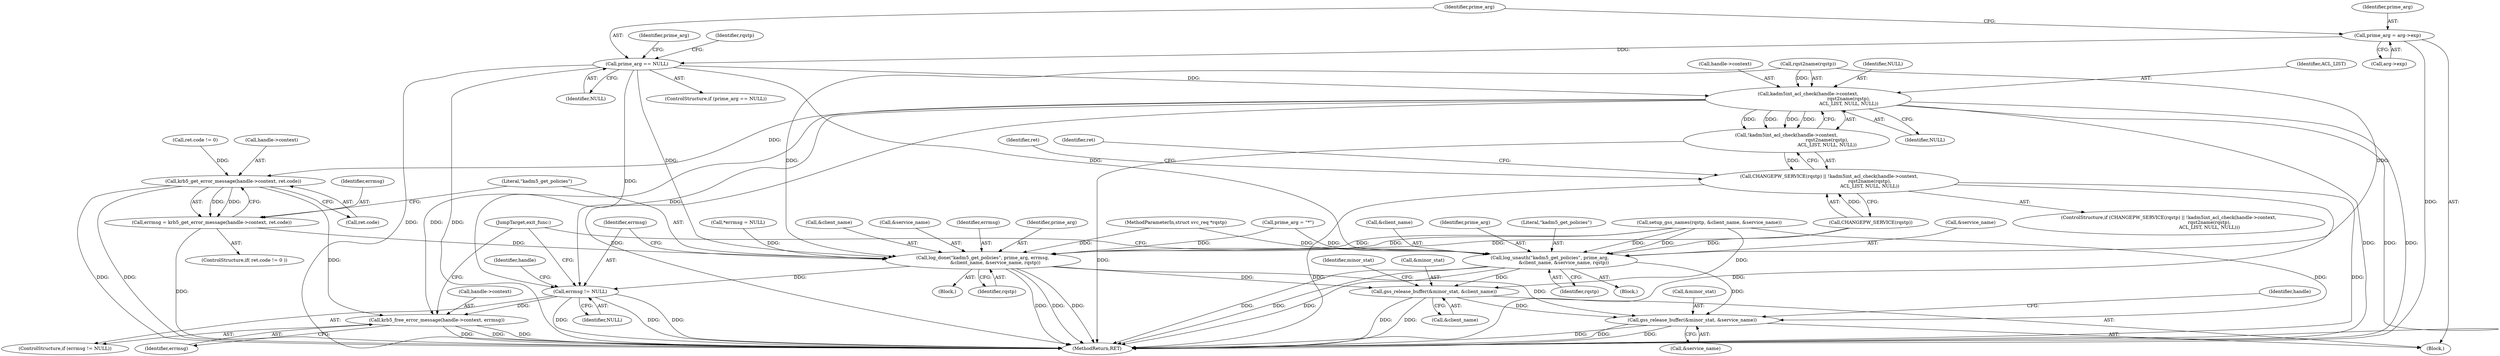 digraph "0_krb5_83ed75feba32e46f736fcce0d96a0445f29b96c2_9@pointer" {
"1000170" [label="(Call,prime_arg = arg->exp)"];
"1000176" [label="(Call,prime_arg == NULL)"];
"1000187" [label="(Call,kadm5int_acl_check(handle->context,\n                                                       rqst2name(rqstp),\n                                                       ACL_LIST, NULL, NULL))"];
"1000186" [label="(Call,!kadm5int_acl_check(handle->context,\n                                                       rqst2name(rqstp),\n                                                       ACL_LIST, NULL, NULL))"];
"1000183" [label="(Call,CHANGEPW_SERVICE(rqstp) || !kadm5int_acl_check(handle->context,\n                                                       rqst2name(rqstp),\n                                                       ACL_LIST, NULL, NULL))"];
"1000239" [label="(Call,krb5_get_error_message(handle->context, ret.code))"];
"1000237" [label="(Call,errmsg = krb5_get_error_message(handle->context, ret.code))"];
"1000246" [label="(Call,log_done(\"kadm5_get_policies\", prime_arg, errmsg,\n                 &client_name, &service_name, rqstp))"];
"1000256" [label="(Call,errmsg != NULL)"];
"1000259" [label="(Call,krb5_free_error_message(handle->context, errmsg))"];
"1000265" [label="(Call,gss_release_buffer(&minor_stat, &client_name))"];
"1000270" [label="(Call,gss_release_buffer(&minor_stat, &service_name))"];
"1000202" [label="(Call,log_unauth(\"kadm5_get_policies\", prime_arg,\n                   &client_name, &service_name, rqstp))"];
"1000182" [label="(ControlStructure,if (CHANGEPW_SERVICE(rqstp) || !kadm5int_acl_check(handle->context,\n                                                       rqst2name(rqstp),\n                                                       ACL_LIST, NULL, NULL)))"];
"1000188" [label="(Call,handle->context)"];
"1000175" [label="(ControlStructure,if (prime_arg == NULL))"];
"1000250" [label="(Call,&client_name)"];
"1000196" [label="(Block,)"];
"1000243" [label="(Call,ret.code)"];
"1000247" [label="(Literal,\"kadm5_get_policies\")"];
"1000258" [label="(Identifier,NULL)"];
"1000246" [label="(Call,log_done(\"kadm5_get_policies\", prime_arg, errmsg,\n                 &client_name, &service_name, rqstp))"];
"1000191" [label="(Call,rqst2name(rqstp))"];
"1000186" [label="(Call,!kadm5int_acl_check(handle->context,\n                                                       rqst2name(rqstp),\n                                                       ACL_LIST, NULL, NULL))"];
"1000232" [label="(Call,ret.code != 0)"];
"1000177" [label="(Identifier,prime_arg)"];
"1000257" [label="(Identifier,errmsg)"];
"1000273" [label="(Call,&service_name)"];
"1000252" [label="(Call,&service_name)"];
"1000194" [label="(Identifier,NULL)"];
"1000256" [label="(Call,errmsg != NULL)"];
"1000270" [label="(Call,gss_release_buffer(&minor_stat, &service_name))"];
"1000249" [label="(Identifier,errmsg)"];
"1000180" [label="(Identifier,prime_arg)"];
"1000205" [label="(Call,&client_name)"];
"1000248" [label="(Identifier,prime_arg)"];
"1000117" [label="(Call,*errmsg = NULL)"];
"1000171" [label="(Identifier,prime_arg)"];
"1000204" [label="(Identifier,prime_arg)"];
"1000184" [label="(Call,CHANGEPW_SERVICE(rqstp))"];
"1000156" [label="(Call,setup_gss_names(rqstp, &client_name, &service_name))"];
"1000271" [label="(Call,&minor_stat)"];
"1000214" [label="(Identifier,ret)"];
"1000203" [label="(Literal,\"kadm5_get_policies\")"];
"1000264" [label="(JumpTarget,exit_func:)"];
"1000211" [label="(Block,)"];
"1000183" [label="(Call,CHANGEPW_SERVICE(rqstp) || !kadm5int_acl_check(handle->context,\n                                                       rqst2name(rqstp),\n                                                       ACL_LIST, NULL, NULL))"];
"1000237" [label="(Call,errmsg = krb5_get_error_message(handle->context, ret.code))"];
"1000178" [label="(Identifier,NULL)"];
"1000240" [label="(Call,handle->context)"];
"1000266" [label="(Call,&minor_stat)"];
"1000207" [label="(Call,&service_name)"];
"1000187" [label="(Call,kadm5int_acl_check(handle->context,\n                                                       rqst2name(rqstp),\n                                                       ACL_LIST, NULL, NULL))"];
"1000265" [label="(Call,gss_release_buffer(&minor_stat, &client_name))"];
"1000255" [label="(ControlStructure,if (errmsg != NULL))"];
"1000103" [label="(Block,)"];
"1000102" [label="(MethodParameterIn,struct svc_req *rqstp)"];
"1000202" [label="(Call,log_unauth(\"kadm5_get_policies\", prime_arg,\n                   &client_name, &service_name, rqstp))"];
"1000195" [label="(Identifier,NULL)"];
"1000238" [label="(Identifier,errmsg)"];
"1000272" [label="(Identifier,minor_stat)"];
"1000268" [label="(Call,&client_name)"];
"1000179" [label="(Call,prime_arg = \"*\")"];
"1000263" [label="(Identifier,errmsg)"];
"1000176" [label="(Call,prime_arg == NULL)"];
"1000280" [label="(MethodReturn,RET)"];
"1000170" [label="(Call,prime_arg = arg->exp)"];
"1000261" [label="(Identifier,handle)"];
"1000231" [label="(ControlStructure,if( ret.code != 0 ))"];
"1000260" [label="(Call,handle->context)"];
"1000276" [label="(Identifier,handle)"];
"1000209" [label="(Identifier,rqstp)"];
"1000259" [label="(Call,krb5_free_error_message(handle->context, errmsg))"];
"1000172" [label="(Call,arg->exp)"];
"1000185" [label="(Identifier,rqstp)"];
"1000199" [label="(Identifier,ret)"];
"1000193" [label="(Identifier,ACL_LIST)"];
"1000239" [label="(Call,krb5_get_error_message(handle->context, ret.code))"];
"1000254" [label="(Identifier,rqstp)"];
"1000170" -> "1000103"  [label="AST: "];
"1000170" -> "1000172"  [label="CFG: "];
"1000171" -> "1000170"  [label="AST: "];
"1000172" -> "1000170"  [label="AST: "];
"1000177" -> "1000170"  [label="CFG: "];
"1000170" -> "1000280"  [label="DDG: "];
"1000170" -> "1000176"  [label="DDG: "];
"1000176" -> "1000175"  [label="AST: "];
"1000176" -> "1000178"  [label="CFG: "];
"1000177" -> "1000176"  [label="AST: "];
"1000178" -> "1000176"  [label="AST: "];
"1000180" -> "1000176"  [label="CFG: "];
"1000185" -> "1000176"  [label="CFG: "];
"1000176" -> "1000280"  [label="DDG: "];
"1000176" -> "1000280"  [label="DDG: "];
"1000176" -> "1000187"  [label="DDG: "];
"1000176" -> "1000202"  [label="DDG: "];
"1000176" -> "1000246"  [label="DDG: "];
"1000176" -> "1000256"  [label="DDG: "];
"1000187" -> "1000186"  [label="AST: "];
"1000187" -> "1000195"  [label="CFG: "];
"1000188" -> "1000187"  [label="AST: "];
"1000191" -> "1000187"  [label="AST: "];
"1000193" -> "1000187"  [label="AST: "];
"1000194" -> "1000187"  [label="AST: "];
"1000195" -> "1000187"  [label="AST: "];
"1000186" -> "1000187"  [label="CFG: "];
"1000187" -> "1000280"  [label="DDG: "];
"1000187" -> "1000280"  [label="DDG: "];
"1000187" -> "1000280"  [label="DDG: "];
"1000187" -> "1000280"  [label="DDG: "];
"1000187" -> "1000186"  [label="DDG: "];
"1000187" -> "1000186"  [label="DDG: "];
"1000187" -> "1000186"  [label="DDG: "];
"1000187" -> "1000186"  [label="DDG: "];
"1000191" -> "1000187"  [label="DDG: "];
"1000187" -> "1000239"  [label="DDG: "];
"1000187" -> "1000256"  [label="DDG: "];
"1000187" -> "1000259"  [label="DDG: "];
"1000186" -> "1000183"  [label="AST: "];
"1000183" -> "1000186"  [label="CFG: "];
"1000186" -> "1000280"  [label="DDG: "];
"1000186" -> "1000183"  [label="DDG: "];
"1000183" -> "1000182"  [label="AST: "];
"1000183" -> "1000184"  [label="CFG: "];
"1000184" -> "1000183"  [label="AST: "];
"1000199" -> "1000183"  [label="CFG: "];
"1000214" -> "1000183"  [label="CFG: "];
"1000183" -> "1000280"  [label="DDG: "];
"1000183" -> "1000280"  [label="DDG: "];
"1000183" -> "1000280"  [label="DDG: "];
"1000184" -> "1000183"  [label="DDG: "];
"1000239" -> "1000237"  [label="AST: "];
"1000239" -> "1000243"  [label="CFG: "];
"1000240" -> "1000239"  [label="AST: "];
"1000243" -> "1000239"  [label="AST: "];
"1000237" -> "1000239"  [label="CFG: "];
"1000239" -> "1000280"  [label="DDG: "];
"1000239" -> "1000280"  [label="DDG: "];
"1000239" -> "1000237"  [label="DDG: "];
"1000239" -> "1000237"  [label="DDG: "];
"1000232" -> "1000239"  [label="DDG: "];
"1000239" -> "1000259"  [label="DDG: "];
"1000237" -> "1000231"  [label="AST: "];
"1000238" -> "1000237"  [label="AST: "];
"1000247" -> "1000237"  [label="CFG: "];
"1000237" -> "1000280"  [label="DDG: "];
"1000237" -> "1000246"  [label="DDG: "];
"1000246" -> "1000211"  [label="AST: "];
"1000246" -> "1000254"  [label="CFG: "];
"1000247" -> "1000246"  [label="AST: "];
"1000248" -> "1000246"  [label="AST: "];
"1000249" -> "1000246"  [label="AST: "];
"1000250" -> "1000246"  [label="AST: "];
"1000252" -> "1000246"  [label="AST: "];
"1000254" -> "1000246"  [label="AST: "];
"1000257" -> "1000246"  [label="CFG: "];
"1000246" -> "1000280"  [label="DDG: "];
"1000246" -> "1000280"  [label="DDG: "];
"1000246" -> "1000280"  [label="DDG: "];
"1000179" -> "1000246"  [label="DDG: "];
"1000117" -> "1000246"  [label="DDG: "];
"1000156" -> "1000246"  [label="DDG: "];
"1000156" -> "1000246"  [label="DDG: "];
"1000184" -> "1000246"  [label="DDG: "];
"1000191" -> "1000246"  [label="DDG: "];
"1000102" -> "1000246"  [label="DDG: "];
"1000246" -> "1000256"  [label="DDG: "];
"1000246" -> "1000265"  [label="DDG: "];
"1000246" -> "1000270"  [label="DDG: "];
"1000256" -> "1000255"  [label="AST: "];
"1000256" -> "1000258"  [label="CFG: "];
"1000257" -> "1000256"  [label="AST: "];
"1000258" -> "1000256"  [label="AST: "];
"1000261" -> "1000256"  [label="CFG: "];
"1000264" -> "1000256"  [label="CFG: "];
"1000256" -> "1000280"  [label="DDG: "];
"1000256" -> "1000280"  [label="DDG: "];
"1000256" -> "1000280"  [label="DDG: "];
"1000256" -> "1000259"  [label="DDG: "];
"1000259" -> "1000255"  [label="AST: "];
"1000259" -> "1000263"  [label="CFG: "];
"1000260" -> "1000259"  [label="AST: "];
"1000263" -> "1000259"  [label="AST: "];
"1000264" -> "1000259"  [label="CFG: "];
"1000259" -> "1000280"  [label="DDG: "];
"1000259" -> "1000280"  [label="DDG: "];
"1000259" -> "1000280"  [label="DDG: "];
"1000265" -> "1000103"  [label="AST: "];
"1000265" -> "1000268"  [label="CFG: "];
"1000266" -> "1000265"  [label="AST: "];
"1000268" -> "1000265"  [label="AST: "];
"1000272" -> "1000265"  [label="CFG: "];
"1000265" -> "1000280"  [label="DDG: "];
"1000265" -> "1000280"  [label="DDG: "];
"1000156" -> "1000265"  [label="DDG: "];
"1000202" -> "1000265"  [label="DDG: "];
"1000265" -> "1000270"  [label="DDG: "];
"1000270" -> "1000103"  [label="AST: "];
"1000270" -> "1000273"  [label="CFG: "];
"1000271" -> "1000270"  [label="AST: "];
"1000273" -> "1000270"  [label="AST: "];
"1000276" -> "1000270"  [label="CFG: "];
"1000270" -> "1000280"  [label="DDG: "];
"1000270" -> "1000280"  [label="DDG: "];
"1000270" -> "1000280"  [label="DDG: "];
"1000156" -> "1000270"  [label="DDG: "];
"1000202" -> "1000270"  [label="DDG: "];
"1000202" -> "1000196"  [label="AST: "];
"1000202" -> "1000209"  [label="CFG: "];
"1000203" -> "1000202"  [label="AST: "];
"1000204" -> "1000202"  [label="AST: "];
"1000205" -> "1000202"  [label="AST: "];
"1000207" -> "1000202"  [label="AST: "];
"1000209" -> "1000202"  [label="AST: "];
"1000264" -> "1000202"  [label="CFG: "];
"1000202" -> "1000280"  [label="DDG: "];
"1000202" -> "1000280"  [label="DDG: "];
"1000202" -> "1000280"  [label="DDG: "];
"1000179" -> "1000202"  [label="DDG: "];
"1000156" -> "1000202"  [label="DDG: "];
"1000156" -> "1000202"  [label="DDG: "];
"1000184" -> "1000202"  [label="DDG: "];
"1000191" -> "1000202"  [label="DDG: "];
"1000102" -> "1000202"  [label="DDG: "];
}
